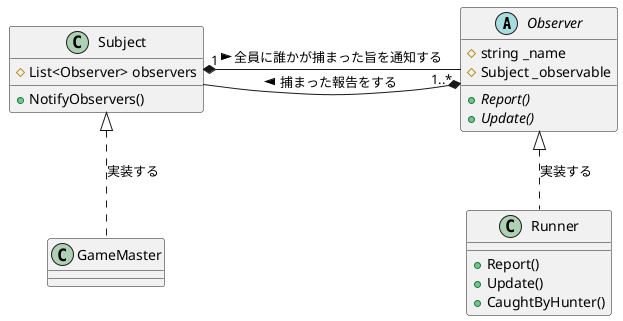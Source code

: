 @startuml Observerパターン

abstract class Observer {
    # string _name
    # Subject _observable
    + {abstract} Report()
    + {abstract} Update()
}

class Subject {
    # List<Observer> observers
    + NotifyObservers()
}

class GameMaster {
}

class Runner {
    + Report()
    + Update()
    + CaughtByHunter()
}

Observer <|.. Runner : 実装する
Subject <|.. GameMaster : 実装する

Subject "1" *- "1..*" Observer : 全員に誰かが捕まった旨を通知する >
Observer *- Subject : 捕まった報告をする >

@enduml
